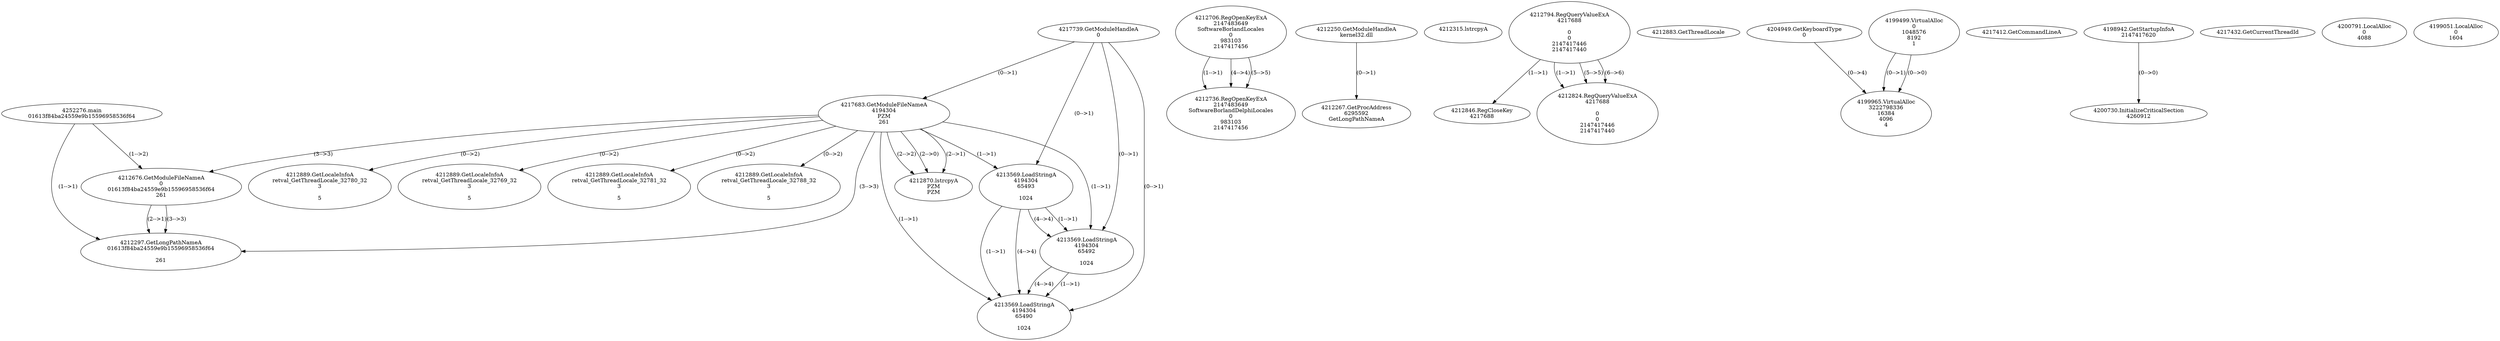 // Global SCDG with merge call
digraph {
	0 [label="4252276.main
01613f84ba24559e9b15596958536f64"]
	1 [label="4217739.GetModuleHandleA
0"]
	2 [label="4217683.GetModuleFileNameA
4194304
PZM
261"]
	1 -> 2 [label="(0-->1)"]
	3 [label="4212676.GetModuleFileNameA
0
01613f84ba24559e9b15596958536f64
261"]
	0 -> 3 [label="(1-->2)"]
	2 -> 3 [label="(3-->3)"]
	4 [label="4212706.RegOpenKeyExA
2147483649
Software\Borland\Locales
0
983103
2147417456"]
	5 [label="4212250.GetModuleHandleA
kernel32.dll"]
	6 [label="4212267.GetProcAddress
6295592
GetLongPathNameA"]
	5 -> 6 [label="(0-->1)"]
	7 [label="4212297.GetLongPathNameA
01613f84ba24559e9b15596958536f64

261"]
	0 -> 7 [label="(1-->1)"]
	3 -> 7 [label="(2-->1)"]
	2 -> 7 [label="(3-->3)"]
	3 -> 7 [label="(3-->3)"]
	8 [label="4212315.lstrcpyA

"]
	9 [label="4212794.RegQueryValueExA
4217688

0
0
2147417446
2147417440"]
	10 [label="4212846.RegCloseKey
4217688"]
	9 -> 10 [label="(1-->1)"]
	11 [label="4212870.lstrcpyA
PZM
PZM"]
	2 -> 11 [label="(2-->1)"]
	2 -> 11 [label="(2-->2)"]
	2 -> 11 [label="(2-->0)"]
	12 [label="4212883.GetThreadLocale
"]
	13 [label="4212889.GetLocaleInfoA
retval_GetThreadLocale_32780_32
3

5"]
	2 -> 13 [label="(0-->2)"]
	14 [label="4204949.GetKeyboardType
0"]
	15 [label="4217412.GetCommandLineA
"]
	16 [label="4198942.GetStartupInfoA
2147417620"]
	17 [label="4217432.GetCurrentThreadId
"]
	18 [label="4213569.LoadStringA
4194304
65493

1024"]
	1 -> 18 [label="(0-->1)"]
	2 -> 18 [label="(1-->1)"]
	19 [label="4200730.InitializeCriticalSection
4260912"]
	16 -> 19 [label="(0-->0)"]
	20 [label="4200791.LocalAlloc
0
4088"]
	21 [label="4199499.VirtualAlloc
0
1048576
8192
1"]
	22 [label="4199051.LocalAlloc
0
1604"]
	23 [label="4212736.RegOpenKeyExA
2147483649
Software\Borland\Delphi\Locales
0
983103
2147417456"]
	4 -> 23 [label="(1-->1)"]
	4 -> 23 [label="(4-->4)"]
	4 -> 23 [label="(5-->5)"]
	24 [label="4212889.GetLocaleInfoA
retval_GetThreadLocale_32769_32
3

5"]
	2 -> 24 [label="(0-->2)"]
	25 [label="4213569.LoadStringA
4194304
65492

1024"]
	1 -> 25 [label="(0-->1)"]
	2 -> 25 [label="(1-->1)"]
	18 -> 25 [label="(1-->1)"]
	18 -> 25 [label="(4-->4)"]
	26 [label="4213569.LoadStringA
4194304
65490

1024"]
	1 -> 26 [label="(0-->1)"]
	2 -> 26 [label="(1-->1)"]
	18 -> 26 [label="(1-->1)"]
	25 -> 26 [label="(1-->1)"]
	18 -> 26 [label="(4-->4)"]
	25 -> 26 [label="(4-->4)"]
	27 [label="4212824.RegQueryValueExA
4217688

0
0
2147417446
2147417440"]
	9 -> 27 [label="(1-->1)"]
	9 -> 27 [label="(5-->5)"]
	9 -> 27 [label="(6-->6)"]
	28 [label="4212889.GetLocaleInfoA
retval_GetThreadLocale_32781_32
3

5"]
	2 -> 28 [label="(0-->2)"]
	29 [label="4212889.GetLocaleInfoA
retval_GetThreadLocale_32788_32
3

5"]
	2 -> 29 [label="(0-->2)"]
	30 [label="4199965.VirtualAlloc
3222798336
16384
4096
4"]
	21 -> 30 [label="(0-->1)"]
	14 -> 30 [label="(0-->4)"]
	21 -> 30 [label="(0-->0)"]
}
